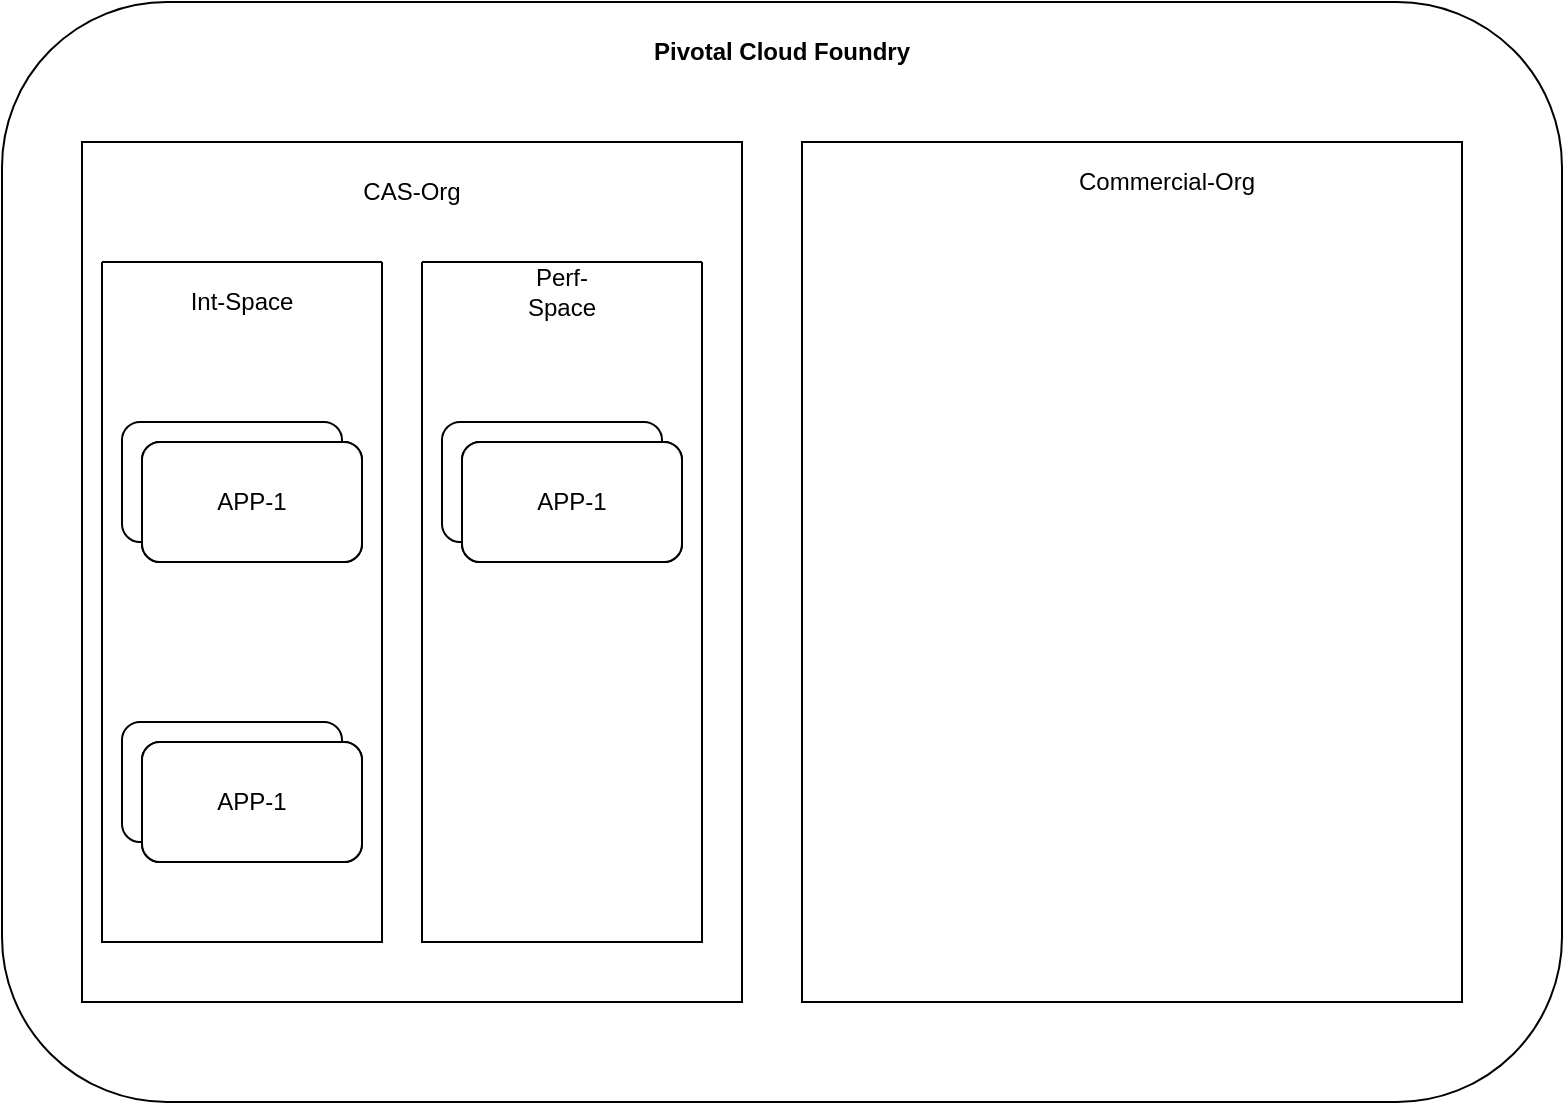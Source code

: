 <mxfile version="22.0.8" type="github">
  <diagram name="Page-1" id="c7558073-3199-34d8-9f00-42111426c3f3">
    <mxGraphModel dx="1508" dy="831" grid="1" gridSize="10" guides="1" tooltips="1" connect="1" arrows="1" fold="1" page="1" pageScale="1" pageWidth="826" pageHeight="1169" background="none" math="0" shadow="0">
      <root>
        <mxCell id="0" />
        <mxCell id="1" parent="0" />
        <mxCell id="iwQB78kQ03cVQPnhjvxc-98" value="" style="group" vertex="1" connectable="0" parent="1">
          <mxGeometry x="20" y="80" width="780" height="550" as="geometry" />
        </mxCell>
        <mxCell id="iwQB78kQ03cVQPnhjvxc-96" value="" style="rounded=1;whiteSpace=wrap;html=1;align=center;" vertex="1" parent="iwQB78kQ03cVQPnhjvxc-98">
          <mxGeometry width="780.0" height="550" as="geometry" />
        </mxCell>
        <mxCell id="iwQB78kQ03cVQPnhjvxc-97" value="&lt;b style=&quot;border-color: var(--border-color); background-color: initial;&quot;&gt;Pivotal Cloud Foundry&lt;/b&gt;" style="text;html=1;strokeColor=none;fillColor=none;align=center;verticalAlign=middle;whiteSpace=wrap;rounded=0;" vertex="1" parent="iwQB78kQ03cVQPnhjvxc-98">
          <mxGeometry x="303.971" y="10" width="172.059" height="30" as="geometry" />
        </mxCell>
        <mxCell id="iwQB78kQ03cVQPnhjvxc-107" value="" style="group" vertex="1" connectable="0" parent="iwQB78kQ03cVQPnhjvxc-98">
          <mxGeometry x="40" y="70" width="330" height="430" as="geometry" />
        </mxCell>
        <mxCell id="iwQB78kQ03cVQPnhjvxc-99" value="" style="rounded=0;whiteSpace=wrap;html=1;" vertex="1" parent="iwQB78kQ03cVQPnhjvxc-107">
          <mxGeometry width="330" height="430" as="geometry" />
        </mxCell>
        <mxCell id="iwQB78kQ03cVQPnhjvxc-105" value="CAS-Org" style="text;html=1;strokeColor=none;fillColor=none;align=center;verticalAlign=middle;whiteSpace=wrap;rounded=0;" vertex="1" parent="iwQB78kQ03cVQPnhjvxc-107">
          <mxGeometry x="135" y="10" width="60" height="30" as="geometry" />
        </mxCell>
        <mxCell id="iwQB78kQ03cVQPnhjvxc-129" value="" style="group;movable=0;resizable=0;rotatable=0;deletable=0;editable=0;locked=1;connectable=0;" vertex="1" connectable="0" parent="iwQB78kQ03cVQPnhjvxc-107">
          <mxGeometry x="20" y="290" width="120" height="70" as="geometry" />
        </mxCell>
        <mxCell id="iwQB78kQ03cVQPnhjvxc-127" value="APP-1" style="rounded=1;whiteSpace=wrap;html=1;" vertex="1" parent="iwQB78kQ03cVQPnhjvxc-129">
          <mxGeometry width="110" height="60" as="geometry" />
        </mxCell>
        <mxCell id="iwQB78kQ03cVQPnhjvxc-128" value="APP-2" style="rounded=1;whiteSpace=wrap;html=1;" vertex="1" parent="iwQB78kQ03cVQPnhjvxc-129">
          <mxGeometry x="10" y="10" width="110" height="60" as="geometry" />
        </mxCell>
        <mxCell id="iwQB78kQ03cVQPnhjvxc-170" value="APP-1" style="rounded=1;whiteSpace=wrap;html=1;" vertex="1" parent="iwQB78kQ03cVQPnhjvxc-129">
          <mxGeometry x="10" y="10" width="110" height="60" as="geometry" />
        </mxCell>
        <mxCell id="iwQB78kQ03cVQPnhjvxc-113" value="Int-Space" style="text;html=1;strokeColor=none;fillColor=none;align=center;verticalAlign=middle;whiteSpace=wrap;rounded=0;" vertex="1" parent="iwQB78kQ03cVQPnhjvxc-107">
          <mxGeometry x="40" y="60" width="80" height="40" as="geometry" />
        </mxCell>
        <mxCell id="iwQB78kQ03cVQPnhjvxc-131" value="" style="group;movable=1;resizable=1;rotatable=1;deletable=1;editable=1;locked=0;connectable=1;" vertex="1" connectable="0" parent="iwQB78kQ03cVQPnhjvxc-107">
          <mxGeometry x="10" y="60" width="140" height="340" as="geometry" />
        </mxCell>
        <mxCell id="iwQB78kQ03cVQPnhjvxc-112" value="" style="swimlane;startSize=0;container=0;" vertex="1" parent="iwQB78kQ03cVQPnhjvxc-131">
          <mxGeometry width="140" height="340" as="geometry">
            <mxRectangle x="10" y="60" width="50" height="40" as="alternateBounds" />
          </mxGeometry>
        </mxCell>
        <mxCell id="iwQB78kQ03cVQPnhjvxc-130" value="" style="group;movable=0;resizable=0;rotatable=0;deletable=0;editable=0;locked=1;connectable=0;" vertex="1" connectable="0" parent="iwQB78kQ03cVQPnhjvxc-131">
          <mxGeometry x="10" y="80" width="130" height="80" as="geometry" />
        </mxCell>
        <mxCell id="iwQB78kQ03cVQPnhjvxc-124" value="" style="group;movable=1;resizable=1;rotatable=1;deletable=1;editable=1;locked=0;connectable=1;" vertex="1" connectable="0" parent="iwQB78kQ03cVQPnhjvxc-130">
          <mxGeometry width="120" height="70" as="geometry" />
        </mxCell>
        <mxCell id="iwQB78kQ03cVQPnhjvxc-114" value="APP-1" style="rounded=1;whiteSpace=wrap;html=1;" vertex="1" parent="iwQB78kQ03cVQPnhjvxc-124">
          <mxGeometry width="110" height="60" as="geometry" />
        </mxCell>
        <mxCell id="iwQB78kQ03cVQPnhjvxc-122" value="APP-1" style="rounded=1;whiteSpace=wrap;html=1;" vertex="1" parent="iwQB78kQ03cVQPnhjvxc-124">
          <mxGeometry x="10" y="10" width="110" height="60" as="geometry" />
        </mxCell>
        <mxCell id="iwQB78kQ03cVQPnhjvxc-125" value="" style="group;movable=1;resizable=1;rotatable=1;deletable=1;editable=1;locked=0;connectable=1;" vertex="1" connectable="0" parent="iwQB78kQ03cVQPnhjvxc-130">
          <mxGeometry x="10" y="10" width="120" height="70" as="geometry" />
        </mxCell>
        <mxCell id="iwQB78kQ03cVQPnhjvxc-126" value="APP-1" style="rounded=1;whiteSpace=wrap;html=1;" vertex="1" parent="iwQB78kQ03cVQPnhjvxc-125">
          <mxGeometry width="110" height="60" as="geometry" />
        </mxCell>
        <mxCell id="iwQB78kQ03cVQPnhjvxc-132" value="" style="group;movable=1;resizable=1;rotatable=1;deletable=1;editable=1;locked=0;connectable=1;" vertex="1" connectable="0" parent="iwQB78kQ03cVQPnhjvxc-107">
          <mxGeometry x="170" y="60" width="140" height="340" as="geometry" />
        </mxCell>
        <mxCell id="iwQB78kQ03cVQPnhjvxc-133" value="" style="swimlane;startSize=0;container=0;" vertex="1" parent="iwQB78kQ03cVQPnhjvxc-132">
          <mxGeometry width="140" height="340" as="geometry">
            <mxRectangle x="10" y="60" width="50" height="40" as="alternateBounds" />
          </mxGeometry>
        </mxCell>
        <mxCell id="iwQB78kQ03cVQPnhjvxc-173" value="Perf-Space" style="text;html=1;strokeColor=none;fillColor=none;align=center;verticalAlign=middle;whiteSpace=wrap;rounded=0;" vertex="1" parent="iwQB78kQ03cVQPnhjvxc-133">
          <mxGeometry x="40" width="60" height="30" as="geometry" />
        </mxCell>
        <mxCell id="iwQB78kQ03cVQPnhjvxc-134" value="" style="group;movable=0;resizable=0;rotatable=0;deletable=0;editable=0;locked=1;connectable=0;" vertex="1" connectable="0" parent="iwQB78kQ03cVQPnhjvxc-132">
          <mxGeometry x="10" y="80" width="130" height="80" as="geometry" />
        </mxCell>
        <mxCell id="iwQB78kQ03cVQPnhjvxc-135" value="" style="group;movable=1;resizable=1;rotatable=1;deletable=1;editable=1;locked=0;connectable=1;" vertex="1" connectable="0" parent="iwQB78kQ03cVQPnhjvxc-134">
          <mxGeometry width="120" height="70" as="geometry" />
        </mxCell>
        <mxCell id="iwQB78kQ03cVQPnhjvxc-136" value="APP-1" style="rounded=1;whiteSpace=wrap;html=1;" vertex="1" parent="iwQB78kQ03cVQPnhjvxc-135">
          <mxGeometry width="110" height="60" as="geometry" />
        </mxCell>
        <mxCell id="iwQB78kQ03cVQPnhjvxc-137" value="APP-1" style="rounded=1;whiteSpace=wrap;html=1;" vertex="1" parent="iwQB78kQ03cVQPnhjvxc-135">
          <mxGeometry x="10" y="10" width="110" height="60" as="geometry" />
        </mxCell>
        <mxCell id="iwQB78kQ03cVQPnhjvxc-138" value="" style="group;movable=1;resizable=1;rotatable=1;deletable=1;editable=1;locked=0;connectable=1;" vertex="1" connectable="0" parent="iwQB78kQ03cVQPnhjvxc-134">
          <mxGeometry x="10" y="10" width="120" height="70" as="geometry" />
        </mxCell>
        <mxCell id="iwQB78kQ03cVQPnhjvxc-139" value="APP-1" style="rounded=1;whiteSpace=wrap;html=1;" vertex="1" parent="iwQB78kQ03cVQPnhjvxc-138">
          <mxGeometry width="110" height="60" as="geometry" />
        </mxCell>
        <mxCell id="iwQB78kQ03cVQPnhjvxc-108" value="" style="group" vertex="1" connectable="0" parent="iwQB78kQ03cVQPnhjvxc-98">
          <mxGeometry x="400" y="70" width="330" height="430" as="geometry" />
        </mxCell>
        <mxCell id="iwQB78kQ03cVQPnhjvxc-104" value="" style="rounded=0;whiteSpace=wrap;html=1;" vertex="1" parent="iwQB78kQ03cVQPnhjvxc-108">
          <mxGeometry width="330" height="430" as="geometry" />
        </mxCell>
        <mxCell id="iwQB78kQ03cVQPnhjvxc-106" value="Commercial-Org" style="text;html=1;strokeColor=none;fillColor=none;align=center;verticalAlign=middle;whiteSpace=wrap;rounded=0;" vertex="1" parent="iwQB78kQ03cVQPnhjvxc-108">
          <mxGeometry x="135" y="10" width="95" height="20" as="geometry" />
        </mxCell>
      </root>
    </mxGraphModel>
  </diagram>
</mxfile>
